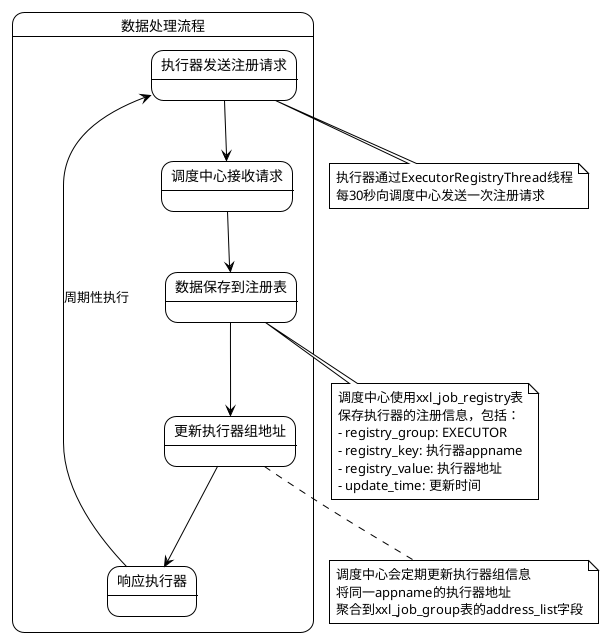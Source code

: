 @startuml XXL-JOB注册中心数据处理流程

!theme plain
skinparam handwritten false
skinparam backgroundColor transparent

' 注册中心数据处理流程
state "数据处理流程" as DataProcess {
    state "执行器发送注册请求" as SendRequest
    state "调度中心接收请求" as ReceiveRequest
    state "数据保存到注册表" as SaveData
    state "更新执行器组地址" as UpdateGroup
    state "响应执行器" as Response

    SendRequest --> ReceiveRequest
    ReceiveRequest --> SaveData
    SaveData --> UpdateGroup
    UpdateGroup --> Response
    Response --> SendRequest : 周期性执行
}

note bottom of SendRequest
  执行器通过ExecutorRegistryThread线程
  每30秒向调度中心发送一次注册请求
end note

note bottom of SaveData
  调度中心使用xxl_job_registry表
  保存执行器的注册信息，包括：
  - registry_group: EXECUTOR
  - registry_key: 执行器appname
  - registry_value: 执行器地址
  - update_time: 更新时间
end note

note bottom of UpdateGroup
  调度中心会定期更新执行器组信息
  将同一appname的执行器地址
  聚合到xxl_job_group表的address_list字段
end note

@enduml 